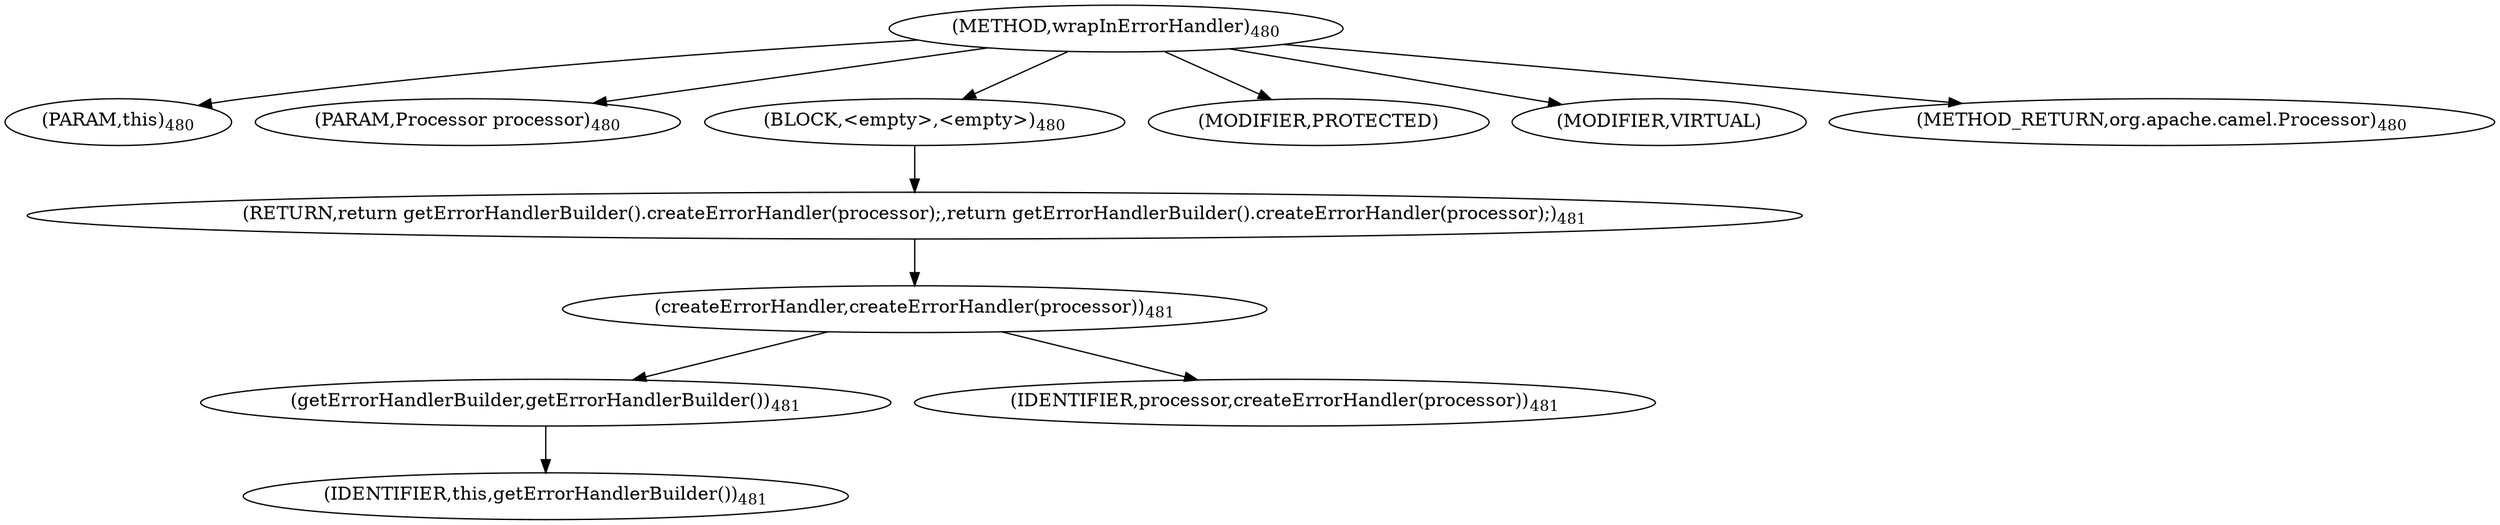 digraph "wrapInErrorHandler" {  
"1059" [label = <(METHOD,wrapInErrorHandler)<SUB>480</SUB>> ]
"141" [label = <(PARAM,this)<SUB>480</SUB>> ]
"1060" [label = <(PARAM,Processor processor)<SUB>480</SUB>> ]
"1061" [label = <(BLOCK,&lt;empty&gt;,&lt;empty&gt;)<SUB>480</SUB>> ]
"1062" [label = <(RETURN,return getErrorHandlerBuilder().createErrorHandler(processor);,return getErrorHandlerBuilder().createErrorHandler(processor);)<SUB>481</SUB>> ]
"1063" [label = <(createErrorHandler,createErrorHandler(processor))<SUB>481</SUB>> ]
"1064" [label = <(getErrorHandlerBuilder,getErrorHandlerBuilder())<SUB>481</SUB>> ]
"140" [label = <(IDENTIFIER,this,getErrorHandlerBuilder())<SUB>481</SUB>> ]
"1065" [label = <(IDENTIFIER,processor,createErrorHandler(processor))<SUB>481</SUB>> ]
"1066" [label = <(MODIFIER,PROTECTED)> ]
"1067" [label = <(MODIFIER,VIRTUAL)> ]
"1068" [label = <(METHOD_RETURN,org.apache.camel.Processor)<SUB>480</SUB>> ]
  "1059" -> "141" 
  "1059" -> "1060" 
  "1059" -> "1061" 
  "1059" -> "1066" 
  "1059" -> "1067" 
  "1059" -> "1068" 
  "1061" -> "1062" 
  "1062" -> "1063" 
  "1063" -> "1064" 
  "1063" -> "1065" 
  "1064" -> "140" 
}
